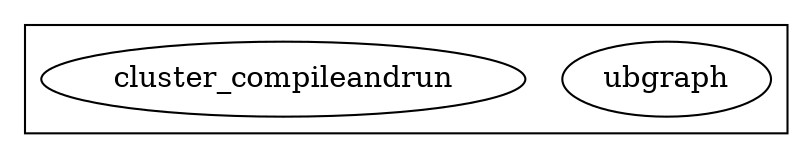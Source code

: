 digraph prolog {

# *************
# Graph options
# *************

newrank=true;
concentrate=true;
compound=true;
subgraph cluster_leftcol {
}
subgraph cluster_midcol {
subgraph cluster_compile {
subgraph cond48492 {
subgraph pack160421 {
}
subgraph pack160422 {
}
}
}
{ubgraph cluster_compileandrun 
}
subgraph cluster_run {
}
}
subgraph cluster_choices {
subgraph choice160421 {
}
subgraph choice160422 {
}
}
}
